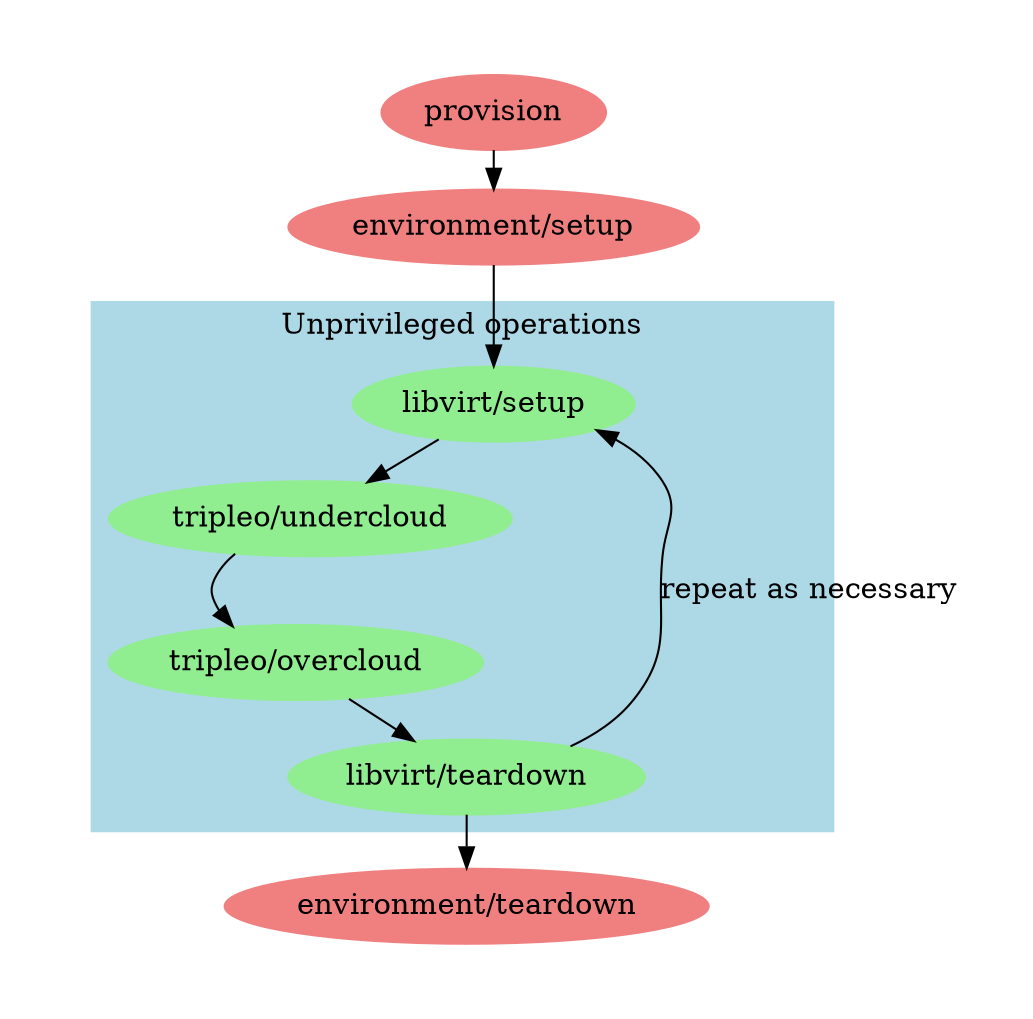 digraph {
	graph [pad="0.5", ranksep="0.25", nodesep="2"];

	node [style="filled", color="#90EE90"];
	provision [color="#f08080"];
	"environment/setup" [color="#f08080"];
	"libvirt/setup";
	"tripleo/undercloud";
	"tripleo/overcloud";
	"libvirt/teardown";
	"environment/teardown" [color="#f08080"];

	provision -> "environment/setup";
	"environment/setup" -> "libvirt/setup";

	subgraph cluster_unprivileged {
		style = filled;
		color = lightblue;
		label = "Unprivileged operations";
		"libvirt/setup" -> "tripleo/undercloud";
		"tripleo/undercloud" -> "tripleo/overcloud";
		"tripleo/overcloud" -> "libvirt/teardown";
		"libvirt/teardown" -> "libvirt/setup" [label="repeat as necessary"];
	}

	"libvirt/teardown" -> "environment/teardown";
}

